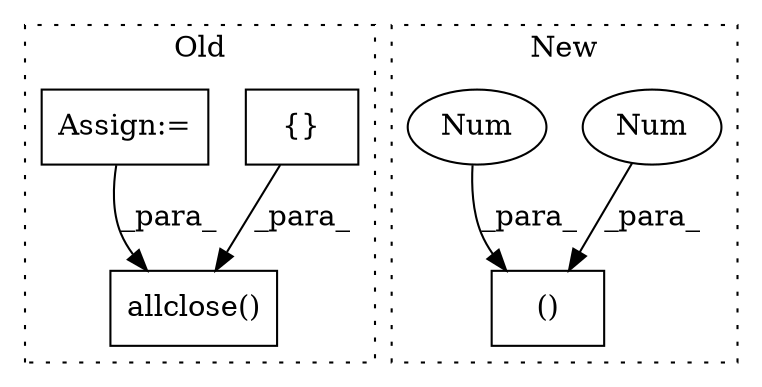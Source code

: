 digraph G {
subgraph cluster0 {
1 [label="allclose()" a="75" s="17890,17940" l="15,12" shape="box"];
3 [label="{}" a="59" s="16946,16946" l="2,1" shape="box"];
6 [label="Assign:=" a="68" s="16908" l="3" shape="box"];
label = "Old";
style="dotted";
}
subgraph cluster1 {
2 [label="()" a="54" s="7209" l="12" shape="box"];
4 [label="Num" a="76" s="7220" l="1" shape="ellipse"];
5 [label="Num" a="76" s="7208" l="1" shape="ellipse"];
label = "New";
style="dotted";
}
3 -> 1 [label="_para_"];
4 -> 2 [label="_para_"];
5 -> 2 [label="_para_"];
6 -> 1 [label="_para_"];
}